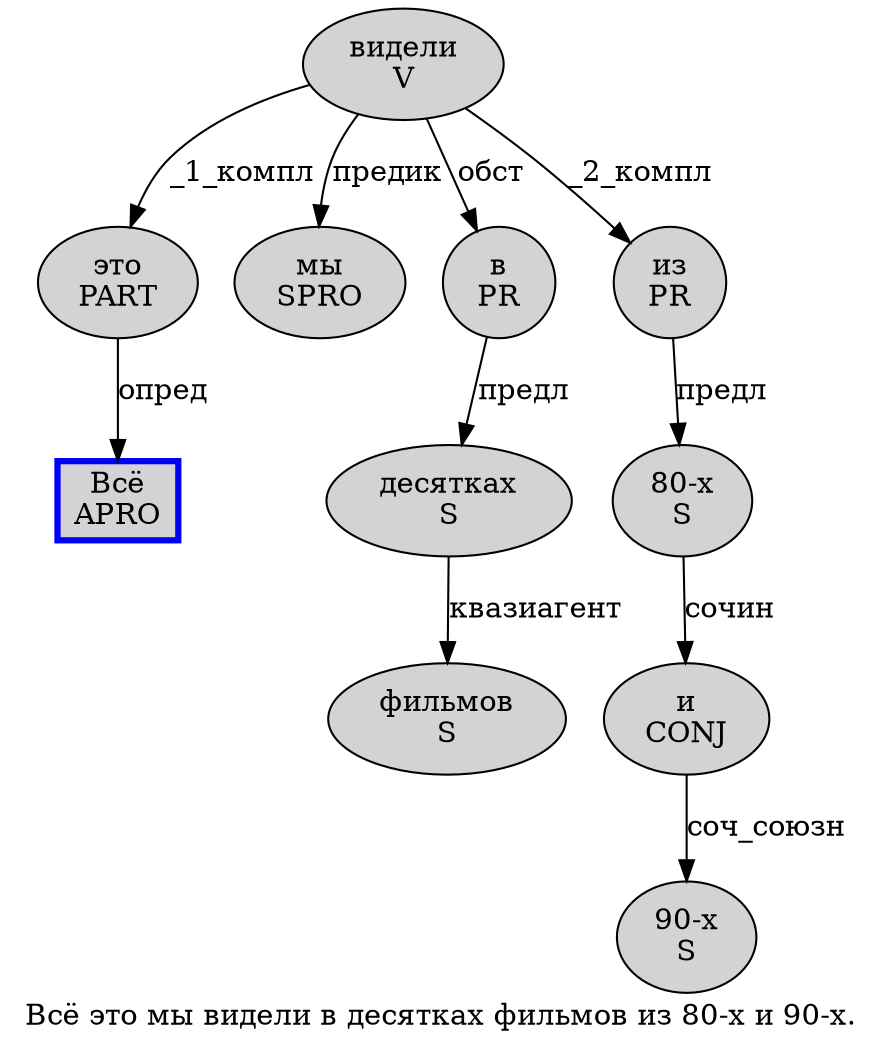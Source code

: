 digraph SENTENCE_4629 {
	graph [label="Всё это мы видели в десятках фильмов из 80-х и 90-х."]
	node [style=filled]
		0 [label="Всё
APRO" color=blue fillcolor=lightgray penwidth=3 shape=box]
		1 [label="это
PART" color="" fillcolor=lightgray penwidth=1 shape=ellipse]
		2 [label="мы
SPRO" color="" fillcolor=lightgray penwidth=1 shape=ellipse]
		3 [label="видели
V" color="" fillcolor=lightgray penwidth=1 shape=ellipse]
		4 [label="в
PR" color="" fillcolor=lightgray penwidth=1 shape=ellipse]
		5 [label="десятках
S" color="" fillcolor=lightgray penwidth=1 shape=ellipse]
		6 [label="фильмов
S" color="" fillcolor=lightgray penwidth=1 shape=ellipse]
		7 [label="из
PR" color="" fillcolor=lightgray penwidth=1 shape=ellipse]
		8 [label="80-х
S" color="" fillcolor=lightgray penwidth=1 shape=ellipse]
		9 [label="и
CONJ" color="" fillcolor=lightgray penwidth=1 shape=ellipse]
		10 [label="90-х
S" color="" fillcolor=lightgray penwidth=1 shape=ellipse]
			3 -> 1 [label="_1_компл"]
			3 -> 2 [label="предик"]
			3 -> 4 [label="обст"]
			3 -> 7 [label="_2_компл"]
			8 -> 9 [label="сочин"]
			4 -> 5 [label="предл"]
			5 -> 6 [label="квазиагент"]
			7 -> 8 [label="предл"]
			9 -> 10 [label="соч_союзн"]
			1 -> 0 [label="опред"]
}